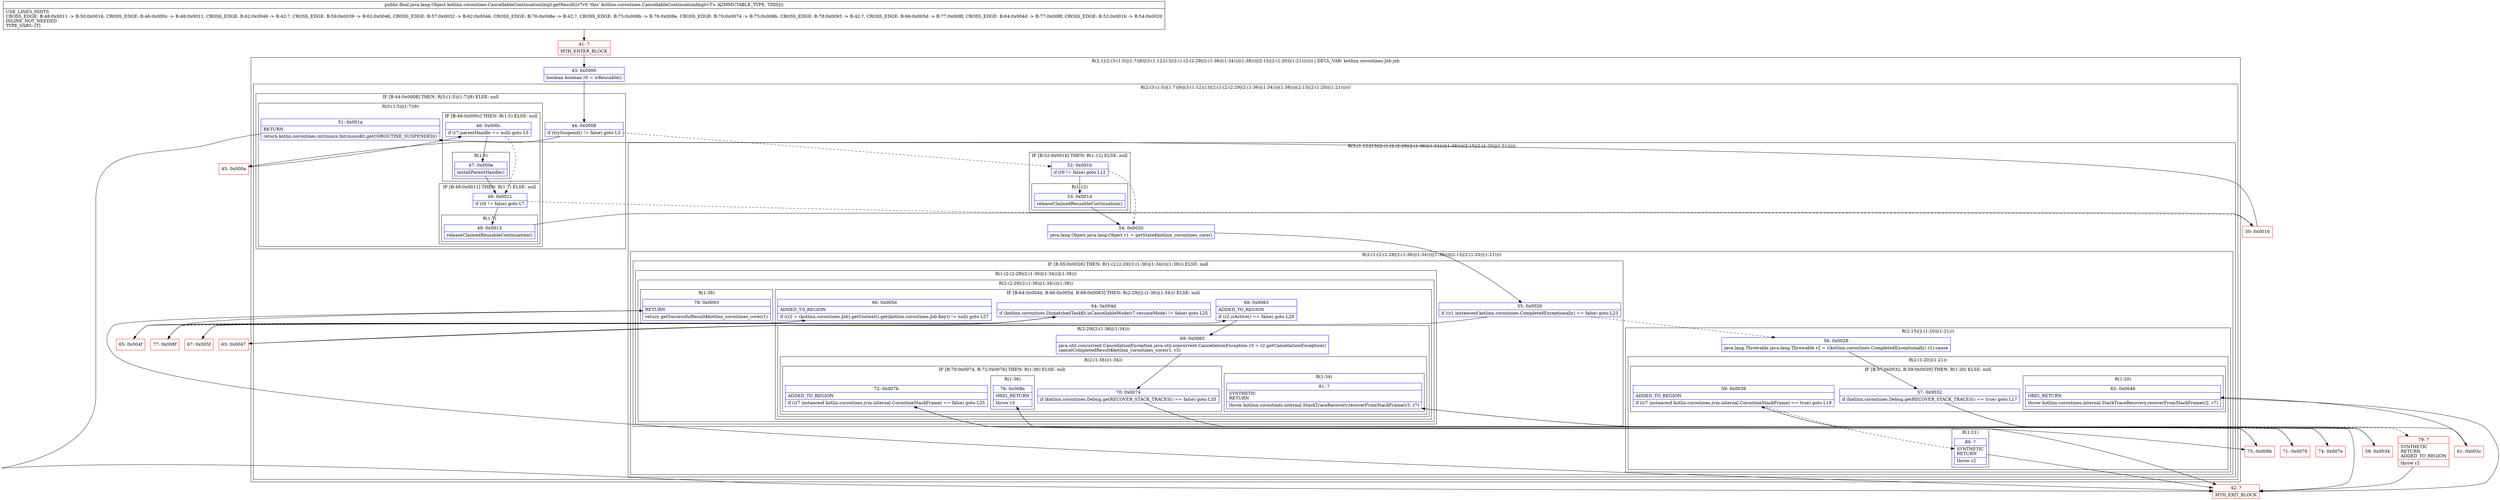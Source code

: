 digraph "CFG forkotlinx.coroutines.CancellableContinuationImpl.getResult()Ljava\/lang\/Object;" {
subgraph cluster_Region_1741684400 {
label = "R(2:1|(2:(3:(1:5)|(1:7)|9)|(3:(1:12)|13|(2:(1:(2:(2:29|(2:(1:36)|(1:34)))|(1:38)))|(2:15|(2:(1:20)|(1:21))))))) | DECL_VAR: kotlinx.coroutines.Job job\l";
node [shape=record,color=blue];
Node_43 [shape=record,label="{43\:\ 0x0000|boolean boolean r0 = isReusable()\l}"];
subgraph cluster_Region_1989536001 {
label = "R(2:(3:(1:5)|(1:7)|9)|(3:(1:12)|13|(2:(1:(2:(2:29|(2:(1:36)|(1:34)))|(1:38)))|(2:15|(2:(1:20)|(1:21))))))";
node [shape=record,color=blue];
subgraph cluster_IfRegion_162491872 {
label = "IF [B:44:0x0008] THEN: R(3:(1:5)|(1:7)|9) ELSE: null";
node [shape=record,color=blue];
Node_44 [shape=record,label="{44\:\ 0x0008|if (trySuspend() != false) goto L3\l}"];
subgraph cluster_Region_618886030 {
label = "R(3:(1:5)|(1:7)|9)";
node [shape=record,color=blue];
subgraph cluster_IfRegion_1851245050 {
label = "IF [B:46:0x000c] THEN: R(1:5) ELSE: null";
node [shape=record,color=blue];
Node_46 [shape=record,label="{46\:\ 0x000c|if (r7.parentHandle == null) goto L5\l}"];
subgraph cluster_Region_928243920 {
label = "R(1:5)";
node [shape=record,color=blue];
Node_47 [shape=record,label="{47\:\ 0x000e|installParentHandle()\l}"];
}
}
subgraph cluster_IfRegion_1445817998 {
label = "IF [B:48:0x0011] THEN: R(1:7) ELSE: null";
node [shape=record,color=blue];
Node_48 [shape=record,label="{48\:\ 0x0011|if (r0 != false) goto L7\l}"];
subgraph cluster_Region_1164004279 {
label = "R(1:7)";
node [shape=record,color=blue];
Node_49 [shape=record,label="{49\:\ 0x0013|releaseClaimedReusableContinuation()\l}"];
}
}
Node_51 [shape=record,label="{51\:\ 0x001a|RETURN\l|return kotlin.coroutines.intrinsics.IntrinsicsKt.getCOROUTINE_SUSPENDED()\l}"];
}
}
subgraph cluster_Region_1733996834 {
label = "R(3:(1:12)|13|(2:(1:(2:(2:29|(2:(1:36)|(1:34)))|(1:38)))|(2:15|(2:(1:20)|(1:21)))))";
node [shape=record,color=blue];
subgraph cluster_IfRegion_1599920192 {
label = "IF [B:52:0x001b] THEN: R(1:12) ELSE: null";
node [shape=record,color=blue];
Node_52 [shape=record,label="{52\:\ 0x001b|if (r0 != false) goto L12\l}"];
subgraph cluster_Region_2048995222 {
label = "R(1:12)";
node [shape=record,color=blue];
Node_53 [shape=record,label="{53\:\ 0x001d|releaseClaimedReusableContinuation()\l}"];
}
}
Node_54 [shape=record,label="{54\:\ 0x0020|java.lang.Object java.lang.Object r1 = getState$kotlinx_coroutines_core()\l}"];
subgraph cluster_Region_707361081 {
label = "R(2:(1:(2:(2:29|(2:(1:36)|(1:34)))|(1:38)))|(2:15|(2:(1:20)|(1:21))))";
node [shape=record,color=blue];
subgraph cluster_IfRegion_2147019015 {
label = "IF [B:55:0x0026] THEN: R(1:(2:(2:29|(2:(1:36)|(1:34)))|(1:38))) ELSE: null";
node [shape=record,color=blue];
Node_55 [shape=record,label="{55\:\ 0x0026|if ((r1 instanceof kotlinx.coroutines.CompletedExceptionally) == false) goto L23\l}"];
subgraph cluster_Region_47471052 {
label = "R(1:(2:(2:29|(2:(1:36)|(1:34)))|(1:38)))";
node [shape=record,color=blue];
subgraph cluster_Region_1294440146 {
label = "R(2:(2:29|(2:(1:36)|(1:34)))|(1:38))";
node [shape=record,color=blue];
subgraph cluster_IfRegion_1049185663 {
label = "IF [B:64:0x004d, B:66:0x005d, B:68:0x0063] THEN: R(2:29|(2:(1:36)|(1:34))) ELSE: null";
node [shape=record,color=blue];
Node_64 [shape=record,label="{64\:\ 0x004d|if (kotlinx.coroutines.DispatchedTaskKt.isCancellableMode(r7.resumeMode) != false) goto L25\l}"];
Node_66 [shape=record,label="{66\:\ 0x005d|ADDED_TO_REGION\l|if ((r2 = (kotlinx.coroutines.Job) getContext().get(kotlinx.coroutines.Job.Key)) != null) goto L27\l}"];
Node_68 [shape=record,label="{68\:\ 0x0063|ADDED_TO_REGION\l|if (r2.isActive() == false) goto L29\l}"];
subgraph cluster_Region_1117561192 {
label = "R(2:29|(2:(1:36)|(1:34)))";
node [shape=record,color=blue];
Node_69 [shape=record,label="{69\:\ 0x0065|java.util.concurrent.CancellationException java.util.concurrent.CancellationException r3 = r2.getCancellationException()\lcancelCompletedResult$kotlinx_coroutines_core(r1, r3)\l}"];
subgraph cluster_Region_1602755366 {
label = "R(2:(1:36)|(1:34))";
node [shape=record,color=blue];
subgraph cluster_IfRegion_2133992226 {
label = "IF [B:70:0x0074, B:72:0x007b] THEN: R(1:36) ELSE: null";
node [shape=record,color=blue];
Node_70 [shape=record,label="{70\:\ 0x0074|if (kotlinx.coroutines.Debug.getRECOVER_STACK_TRACES() == false) goto L35\l}"];
Node_72 [shape=record,label="{72\:\ 0x007b|ADDED_TO_REGION\l|if ((r7 instanceof kotlin.coroutines.jvm.internal.CoroutineStackFrame) == false) goto L35\l}"];
subgraph cluster_Region_1909652138 {
label = "R(1:36)";
node [shape=record,color=blue];
Node_76 [shape=record,label="{76\:\ 0x008e|ORIG_RETURN\l|throw r3\l}"];
}
}
subgraph cluster_Region_1457689113 {
label = "R(1:34)";
node [shape=record,color=blue];
Node_81 [shape=record,label="{81\:\ ?|SYNTHETIC\lRETURN\l|throw kotlinx.coroutines.internal.StackTraceRecovery.recoverFromStackFrame(r3, r7)\l}"];
}
}
}
}
subgraph cluster_Region_2067525539 {
label = "R(1:38)";
node [shape=record,color=blue];
Node_78 [shape=record,label="{78\:\ 0x0093|RETURN\l|return getSuccessfulResult$kotlinx_coroutines_core(r1)\l}"];
}
}
}
}
subgraph cluster_Region_1239061063 {
label = "R(2:15|(2:(1:20)|(1:21)))";
node [shape=record,color=blue];
Node_56 [shape=record,label="{56\:\ 0x0028|java.lang.Throwable java.lang.Throwable r2 = ((kotlinx.coroutines.CompletedExceptionally) r1).cause\l}"];
subgraph cluster_Region_240302864 {
label = "R(2:(1:20)|(1:21))";
node [shape=record,color=blue];
subgraph cluster_IfRegion_2059730192 {
label = "IF [B:57:0x0032, B:59:0x0039] THEN: R(1:20) ELSE: null";
node [shape=record,color=blue];
Node_57 [shape=record,label="{57\:\ 0x0032|if (kotlinx.coroutines.Debug.getRECOVER_STACK_TRACES() == true) goto L17\l}"];
Node_59 [shape=record,label="{59\:\ 0x0039|ADDED_TO_REGION\l|if ((r7 instanceof kotlin.coroutines.jvm.internal.CoroutineStackFrame) == true) goto L19\l}"];
subgraph cluster_Region_1912613265 {
label = "R(1:20)";
node [shape=record,color=blue];
Node_62 [shape=record,label="{62\:\ 0x0046|ORIG_RETURN\l|throw kotlinx.coroutines.internal.StackTraceRecovery.recoverFromStackFrame(r2, r7)\l}"];
}
}
subgraph cluster_Region_1876284732 {
label = "R(1:21)";
node [shape=record,color=blue];
Node_80 [shape=record,label="{80\:\ ?|SYNTHETIC\lRETURN\l|throw r2\l}"];
}
}
}
}
}
}
}
Node_41 [shape=record,color=red,label="{41\:\ ?|MTH_ENTER_BLOCK\l}"];
Node_45 [shape=record,color=red,label="{45\:\ 0x000a}"];
Node_50 [shape=record,color=red,label="{50\:\ 0x0016}"];
Node_42 [shape=record,color=red,label="{42\:\ ?|MTH_EXIT_BLOCK\l}"];
Node_58 [shape=record,color=red,label="{58\:\ 0x0034}"];
Node_61 [shape=record,color=red,label="{61\:\ 0x003c}"];
Node_79 [shape=record,color=red,label="{79\:\ ?|SYNTHETIC\lRETURN\lADDED_TO_REGION\l|throw r2\l}"];
Node_63 [shape=record,color=red,label="{63\:\ 0x0047}"];
Node_65 [shape=record,color=red,label="{65\:\ 0x004f}"];
Node_67 [shape=record,color=red,label="{67\:\ 0x005f}"];
Node_71 [shape=record,color=red,label="{71\:\ 0x0076}"];
Node_74 [shape=record,color=red,label="{74\:\ 0x007e}"];
Node_75 [shape=record,color=red,label="{75\:\ 0x008b}"];
Node_77 [shape=record,color=red,label="{77\:\ 0x008f}"];
MethodNode[shape=record,label="{public final java.lang.Object kotlinx.coroutines.CancellableContinuationImpl.getResult((r7v0 'this' kotlinx.coroutines.CancellableContinuationImpl\<T\> A[IMMUTABLE_TYPE, THIS]))  | USE_LINES_HINTS\lCROSS_EDGE: B:48:0x0011 \-\> B:50:0x0016, CROSS_EDGE: B:46:0x000c \-\> B:48:0x0011, CROSS_EDGE: B:62:0x0046 \-\> B:42:?, CROSS_EDGE: B:59:0x0039 \-\> B:62:0x0046, CROSS_EDGE: B:57:0x0032 \-\> B:62:0x0046, CROSS_EDGE: B:76:0x008e \-\> B:42:?, CROSS_EDGE: B:75:0x008b \-\> B:76:0x008e, CROSS_EDGE: B:70:0x0074 \-\> B:75:0x008b, CROSS_EDGE: B:78:0x0093 \-\> B:42:?, CROSS_EDGE: B:66:0x005d \-\> B:77:0x008f, CROSS_EDGE: B:64:0x004d \-\> B:77:0x008f, CROSS_EDGE: B:52:0x001b \-\> B:54:0x0020\lINLINE_NOT_NEEDED\lTYPE_VARS: [T]\l}"];
MethodNode -> Node_41;Node_43 -> Node_44;
Node_44 -> Node_45;
Node_44 -> Node_52[style=dashed];
Node_46 -> Node_47;
Node_46 -> Node_48[style=dashed];
Node_47 -> Node_48;
Node_48 -> Node_49;
Node_48 -> Node_50[style=dashed];
Node_49 -> Node_50;
Node_51 -> Node_42;
Node_52 -> Node_53;
Node_52 -> Node_54[style=dashed];
Node_53 -> Node_54;
Node_54 -> Node_55;
Node_55 -> Node_56[style=dashed];
Node_55 -> Node_63;
Node_64 -> Node_65;
Node_64 -> Node_77[style=dashed];
Node_66 -> Node_67;
Node_66 -> Node_77[style=dashed];
Node_68 -> Node_69;
Node_68 -> Node_77[style=dashed];
Node_69 -> Node_70;
Node_70 -> Node_71[style=dashed];
Node_70 -> Node_75;
Node_72 -> Node_74[style=dashed];
Node_72 -> Node_75;
Node_76 -> Node_42;
Node_81 -> Node_42;
Node_78 -> Node_42;
Node_56 -> Node_57;
Node_57 -> Node_58;
Node_57 -> Node_79[style=dashed];
Node_59 -> Node_61;
Node_59 -> Node_80[style=dashed];
Node_62 -> Node_42;
Node_80 -> Node_42;
Node_41 -> Node_43;
Node_45 -> Node_46;
Node_50 -> Node_51;
Node_58 -> Node_59;
Node_61 -> Node_62;
Node_79 -> Node_42;
Node_63 -> Node_64;
Node_65 -> Node_66;
Node_67 -> Node_68;
Node_71 -> Node_72;
Node_74 -> Node_81;
Node_75 -> Node_76;
Node_77 -> Node_78;
}

